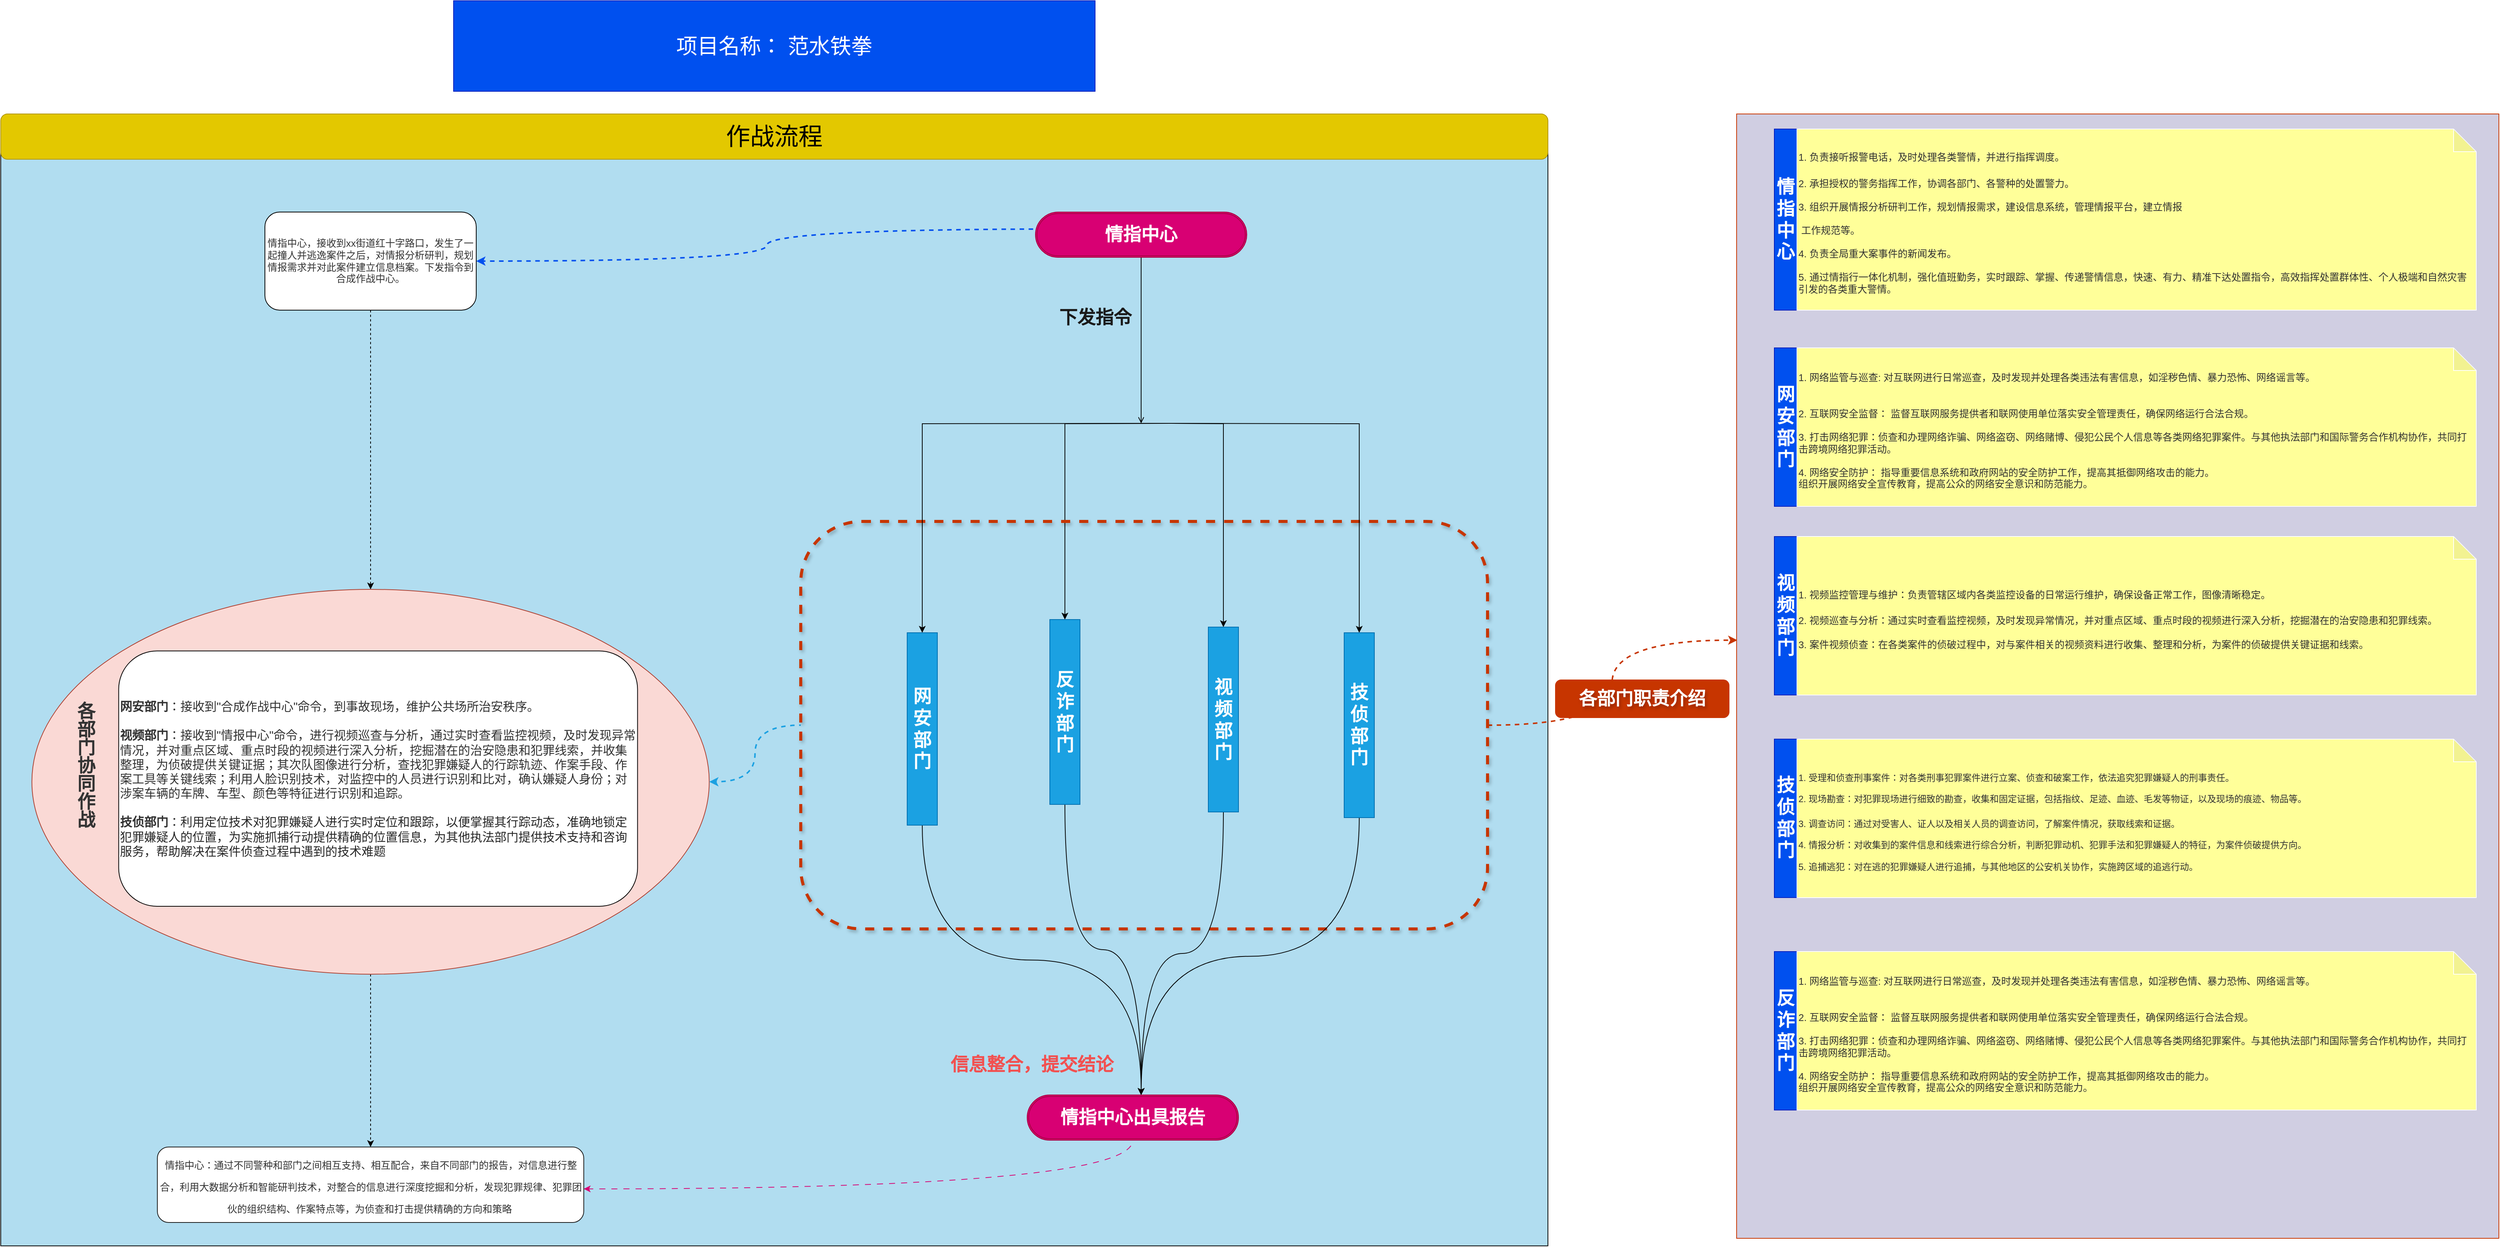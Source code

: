 <mxfile version="24.7.8">
  <diagram name="第 1 页" id="5o3OT1Kweq1s9FPgGdGW">
    <mxGraphModel dx="2505" dy="921" grid="1" gridSize="10" guides="1" tooltips="1" connect="1" arrows="1" fold="1" page="1" pageScale="1" pageWidth="827" pageHeight="1169" math="0" shadow="0">
      <root>
        <mxCell id="0" />
        <mxCell id="1" parent="0" />
        <mxCell id="SuW-aeRowbUI4IWuJljU-11" value="" style="rounded=0;whiteSpace=wrap;html=1;fillColor=#b1ddf0;strokeColor=#000000;textDirection=rtl;horizontal=0;verticalAlign=bottom;fontColor=#f25050;glass=0;" parent="1" vertex="1">
          <mxGeometry x="-130" y="240" width="2050" height="1490" as="geometry" />
        </mxCell>
        <mxCell id="SuW-aeRowbUI4IWuJljU-10" value="项目名称： 范水铁拳" style="rounded=0;whiteSpace=wrap;html=1;fillColor=#0050ef;fontColor=#ffffff;strokeColor=#001DBC;fontSize=28;" parent="1" vertex="1">
          <mxGeometry x="470" y="80" width="850" height="120" as="geometry" />
        </mxCell>
        <mxCell id="SuW-aeRowbUI4IWuJljU-12" value="&lt;font style=&quot;font-size: 32px;&quot;&gt;作战流程&lt;/font&gt;" style="rounded=1;whiteSpace=wrap;html=1;fillColor=#e3c800;fontColor=#000000;strokeColor=#B09500;fontSize=16;" parent="1" vertex="1">
          <mxGeometry x="-130" y="230" width="2050" height="60" as="geometry" />
        </mxCell>
        <mxCell id="SuW-aeRowbUI4IWuJljU-13" value="&lt;span style=&quot;color: rgb(50, 50, 50); font-family: &amp;quot;Microsoft YaHei&amp;quot;, 微软雅黑, Arial; text-align: left; background-color: rgba(255, 255, 255, 0.01);&quot;&gt;&lt;font style=&quot;font-size: 13px;&quot;&gt;情指中心，接收到xx街道红十字路口，发生了一起撞人并逃逸案件之后，对情报分析研判，规划情报需求并对此案件建立信息档案。下发指令到合成作战中心。&lt;/font&gt;&lt;/span&gt;" style="rounded=1;whiteSpace=wrap;html=1;" parent="1" vertex="1">
          <mxGeometry x="220" y="360" width="280" height="130" as="geometry" />
        </mxCell>
        <mxCell id="SuW-aeRowbUI4IWuJljU-18" value="" style="edgeStyle=orthogonalEdgeStyle;rounded=0;orthogonalLoop=1;jettySize=auto;html=1;dashed=1;curved=1;" parent="1" source="SuW-aeRowbUI4IWuJljU-13" target="SuW-aeRowbUI4IWuJljU-26" edge="1">
          <mxGeometry relative="1" as="geometry">
            <mxPoint x="405" y="650" as="targetPoint" />
            <mxPoint x="360.0" y="705" as="sourcePoint" />
          </mxGeometry>
        </mxCell>
        <mxCell id="SuW-aeRowbUI4IWuJljU-74" style="edgeStyle=orthogonalEdgeStyle;rounded=0;orthogonalLoop=1;jettySize=auto;html=1;fontFamily=Helvetica;fontSize=24;fontColor=#000000;fontStyle=1;dashed=1;" parent="1" source="SuW-aeRowbUI4IWuJljU-26" target="SuW-aeRowbUI4IWuJljU-81" edge="1">
          <mxGeometry relative="1" as="geometry">
            <mxPoint x="360" y="1500" as="targetPoint" />
          </mxGeometry>
        </mxCell>
        <mxCell id="SuW-aeRowbUI4IWuJljU-26" value="" style="ellipse;whiteSpace=wrap;html=1;fillColor=#fad9d5;strokeColor=#ae4132;" parent="1" vertex="1">
          <mxGeometry x="-88.75" y="860" width="897.5" height="510" as="geometry" />
        </mxCell>
        <mxCell id="SuW-aeRowbUI4IWuJljU-17" value="&lt;div style=&quot;font-size: 16px;&quot;&gt;&lt;font style=&quot;font-size: 16px;&quot;&gt;&lt;b style=&quot;background-color: initial; color: rgb(50, 50, 50); font-family: &amp;quot;Microsoft YaHei&amp;quot;, 微软雅黑, Arial;&quot;&gt;网安部门&lt;/b&gt;&lt;span style=&quot;background-color: initial; color: rgb(50, 50, 50); font-family: &amp;quot;Microsoft YaHei&amp;quot;, 微软雅黑, Arial;&quot;&gt;：接收到&quot;合成作战中心&quot;命令，到事故现场，维护公共场所治安秩序。&lt;/span&gt;&lt;span style=&quot;color: rgb(50, 50, 50); font-family: &amp;quot;Microsoft YaHei&amp;quot;, 微软雅黑, Arial; background-color: rgba(255, 255, 255, 0.01);&quot;&gt;&amp;nbsp; &amp;nbsp; &amp;nbsp; &amp;nbsp; &amp;nbsp; &amp;nbsp; &amp;nbsp; &amp;nbsp;&amp;nbsp;&lt;/span&gt;&lt;/font&gt;&lt;/div&gt;&lt;div style=&quot;resize: none; outline: none; color: rgb(50, 50, 50); font-family: &amp;quot;Microsoft YaHei&amp;quot;, 微软雅黑, Arial; font-size: 16px;&quot;&gt;&lt;font style=&quot;font-size: 16px;&quot;&gt;&lt;br&gt;&lt;/font&gt;&lt;/div&gt;&lt;div style=&quot;resize: none; outline: none; color: rgb(50, 50, 50); font-family: &amp;quot;Microsoft YaHei&amp;quot;, 微软雅黑, Arial; font-size: 16px;&quot;&gt;&lt;font style=&quot;font-size: 16px;&quot;&gt;&lt;font style=&quot;font-size: 16px;&quot;&gt;&lt;b&gt;视频部门&lt;/b&gt;：接收到&quot;情报中心&quot;命令，进行视频巡查与分析，通过实时查看监控视频，及时发现异常情况，并对重点区域、重点时段的视频进行深入分析，挖掘潜在的治安隐患和犯罪线索，并收集整理，为侦破提供关键证据；其次队图像&lt;/font&gt;&lt;span style=&quot;background-color: initial;&quot;&gt;进行分析，查找犯罪嫌疑人的行踪轨迹、作案手段、作案工具等关键线索；利用人脸识别技术，对监控中的人员进行识别和比对，确认嫌疑人身份；对涉案车辆的车牌、车型、颜色等特征进行识别和追踪。&lt;/span&gt;&lt;/font&gt;&lt;/div&gt;&lt;div style=&quot;resize: none; outline: none; color: rgb(50, 50, 50); font-family: &amp;quot;Microsoft YaHei&amp;quot;, 微软雅黑, Arial; font-size: 16px;&quot;&gt;&lt;font style=&quot;font-size: 16px;&quot;&gt;&lt;br&gt;&lt;/font&gt;&lt;/div&gt;&lt;div style=&quot;resize: none; outline: none; color: rgb(50, 50, 50); font-family: &amp;quot;Microsoft YaHei&amp;quot;, 微软雅黑, Arial; font-size: 16px;&quot;&gt;&lt;font style=&quot;font-size: 16px;&quot;&gt;&lt;b style=&quot;&quot;&gt;技侦部门&lt;/b&gt;：&lt;/font&gt;&lt;span style=&quot;background-color: rgb(255, 255, 255); color: rgba(0, 0, 0, 0.85); font-family: Inter, -apple-system, BlinkMacSystemFont, &amp;quot;Segoe UI&amp;quot;, &amp;quot;SF Pro SC&amp;quot;, &amp;quot;SF Pro Display&amp;quot;, &amp;quot;SF Pro Icons&amp;quot;, &amp;quot;PingFang SC&amp;quot;, &amp;quot;Hiragino Sans GB&amp;quot;, &amp;quot;Microsoft YaHei&amp;quot;, &amp;quot;Helvetica Neue&amp;quot;, Helvetica, Arial, sans-serif;&quot;&gt;利用定位技术对犯罪嫌疑人进行实时定位和跟踪，以便掌握其行踪动态，&lt;/span&gt;&lt;span style=&quot;background-color: rgb(255, 255, 255); color: rgba(0, 0, 0, 0.85); font-family: Inter, -apple-system, BlinkMacSystemFont, &amp;quot;Segoe UI&amp;quot;, &amp;quot;SF Pro SC&amp;quot;, &amp;quot;SF Pro Display&amp;quot;, &amp;quot;SF Pro Icons&amp;quot;, &amp;quot;PingFang SC&amp;quot;, &amp;quot;Hiragino Sans GB&amp;quot;, &amp;quot;Microsoft YaHei&amp;quot;, &amp;quot;Helvetica Neue&amp;quot;, Helvetica, Arial, sans-serif;&quot;&gt;准确地锁定犯罪嫌疑人的位置，为实施抓捕行动提供精确的位置信息，&lt;/span&gt;&lt;span style=&quot;background-color: rgb(255, 255, 255); color: rgba(0, 0, 0, 0.85); font-family: Inter, -apple-system, BlinkMacSystemFont, &amp;quot;Segoe UI&amp;quot;, &amp;quot;SF Pro SC&amp;quot;, &amp;quot;SF Pro Display&amp;quot;, &amp;quot;SF Pro Icons&amp;quot;, &amp;quot;PingFang SC&amp;quot;, &amp;quot;Hiragino Sans GB&amp;quot;, &amp;quot;Microsoft YaHei&amp;quot;, &amp;quot;Helvetica Neue&amp;quot;, Helvetica, Arial, sans-serif;&quot;&gt;为其他执法部门提供技术支持和咨询服务，帮助解决在案件侦查过程中遇到的技术难题&lt;/span&gt;&lt;/div&gt;" style="whiteSpace=wrap;html=1;rounded=1;align=left;" parent="1" vertex="1">
          <mxGeometry x="26.25" y="941.57" width="687.5" height="338.43" as="geometry" />
        </mxCell>
        <mxCell id="SuW-aeRowbUI4IWuJljU-28" value="各部门协同作战" style="text;strokeColor=none;fillColor=none;html=1;fontSize=24;fontStyle=1;verticalAlign=middle;align=center;fontFamily=Helvetica;fontColor=#333333;horizontal=1;textDirection=vertical-rl;" parent="1" vertex="1">
          <mxGeometry x="-50" y="1090" width="60" height="30" as="geometry" />
        </mxCell>
        <mxCell id="SuW-aeRowbUI4IWuJljU-33" style="edgeStyle=orthogonalEdgeStyle;rounded=1;orthogonalLoop=1;jettySize=auto;html=1;fontFamily=Helvetica;fontSize=24;fontColor=#000000;fontStyle=1;endArrow=open;endFill=0;curved=0;flowAnimation=0;" parent="1" source="SuW-aeRowbUI4IWuJljU-30" edge="1">
          <mxGeometry relative="1" as="geometry">
            <mxPoint x="1381" y="640" as="targetPoint" />
          </mxGeometry>
        </mxCell>
        <mxCell id="SuW-aeRowbUI4IWuJljU-47" style="edgeStyle=orthogonalEdgeStyle;rounded=0;orthogonalLoop=1;jettySize=auto;html=1;entryX=1;entryY=0.5;entryDx=0;entryDy=0;fontFamily=Helvetica;fontSize=24;fontColor=#000000;fontStyle=1;curved=1;dashed=1;flowAnimation=1;strokeColor=#0050ef;strokeWidth=2;" parent="1" target="SuW-aeRowbUI4IWuJljU-13" edge="1">
          <mxGeometry relative="1" as="geometry">
            <mxPoint x="1270" y="382.5" as="sourcePoint" />
            <mxPoint x="549" y="420" as="targetPoint" />
          </mxGeometry>
        </mxCell>
        <mxCell id="SuW-aeRowbUI4IWuJljU-30" value="情指中心" style="shape=ext;double=1;rounded=1;whiteSpace=wrap;html=1;shadow=0;glass=0;strokeColor=#A50040;align=center;verticalAlign=middle;fontFamily=Helvetica;fontSize=24;fontStyle=1;fillColor=#d80073;arcSize=50;fontColor=#ffffff;" parent="1" vertex="1">
          <mxGeometry x="1241" y="360" width="280" height="60" as="geometry" />
        </mxCell>
        <mxCell id="SuW-aeRowbUI4IWuJljU-53" style="edgeStyle=orthogonalEdgeStyle;rounded=0;orthogonalLoop=1;jettySize=auto;html=1;entryX=0.5;entryY=0;entryDx=0;entryDy=0;fontFamily=Helvetica;fontSize=24;fontColor=#000000;fontStyle=1;" parent="1" target="SuW-aeRowbUI4IWuJljU-40" edge="1">
          <mxGeometry relative="1" as="geometry">
            <mxPoint x="1420.0" y="640" as="sourcePoint" />
          </mxGeometry>
        </mxCell>
        <mxCell id="SuW-aeRowbUI4IWuJljU-54" style="edgeStyle=orthogonalEdgeStyle;rounded=0;orthogonalLoop=1;jettySize=auto;html=1;entryX=0.5;entryY=0;entryDx=0;entryDy=0;fontFamily=Helvetica;fontSize=24;fontColor=#000000;fontStyle=1;" parent="1" target="SuW-aeRowbUI4IWuJljU-41" edge="1">
          <mxGeometry relative="1" as="geometry">
            <mxPoint x="1420.0" y="640" as="sourcePoint" />
          </mxGeometry>
        </mxCell>
        <mxCell id="SuW-aeRowbUI4IWuJljU-62" style="edgeStyle=orthogonalEdgeStyle;rounded=0;orthogonalLoop=1;jettySize=auto;html=1;fontFamily=Helvetica;fontSize=24;fontColor=#000000;fontStyle=1;curved=1;dashed=1;strokeWidth=2;strokeColor=#1ba1e2;flowAnimation=1;" parent="1" source="SuW-aeRowbUI4IWuJljU-32" target="SuW-aeRowbUI4IWuJljU-26" edge="1">
          <mxGeometry relative="1" as="geometry" />
        </mxCell>
        <mxCell id="ycdbpMs0jZpuNxchBsQf-3" value="" style="edgeStyle=orthogonalEdgeStyle;rounded=0;orthogonalLoop=1;jettySize=auto;html=1;fontFamily=Helvetica;fontSize=24;fontColor=#000000;fontStyle=1;entryX=0.001;entryY=0.468;entryDx=0;entryDy=0;entryPerimeter=0;curved=1;strokeColor=#c73500;dashed=1;strokeWidth=2;" parent="1" source="SuW-aeRowbUI4IWuJljU-32" target="ycdbpMs0jZpuNxchBsQf-1" edge="1">
          <mxGeometry relative="1" as="geometry">
            <mxPoint x="2315" y="1040" as="targetPoint" />
          </mxGeometry>
        </mxCell>
        <mxCell id="SuW-aeRowbUI4IWuJljU-32" value="" style="rounded=1;whiteSpace=wrap;html=1;shadow=1;glass=0;strokeColor=#C73500;align=center;verticalAlign=middle;fontFamily=Helvetica;fontSize=24;fontColor=#000000;fontStyle=1;fillColor=none;dashed=1;strokeWidth=4;" parent="1" vertex="1">
          <mxGeometry x="930" y="770" width="910" height="540" as="geometry" />
        </mxCell>
        <mxCell id="SuW-aeRowbUI4IWuJljU-58" style="edgeStyle=orthogonalEdgeStyle;rounded=0;orthogonalLoop=1;jettySize=auto;html=1;fontFamily=Helvetica;fontSize=24;fontColor=#000000;fontStyle=1;exitX=0.5;exitY=1;exitDx=0;exitDy=0;" parent="1" target="SuW-aeRowbUI4IWuJljU-39" edge="1">
          <mxGeometry relative="1" as="geometry">
            <mxPoint x="1420" y="640" as="sourcePoint" />
          </mxGeometry>
        </mxCell>
        <mxCell id="SuW-aeRowbUI4IWuJljU-86" style="edgeStyle=orthogonalEdgeStyle;rounded=0;orthogonalLoop=1;jettySize=auto;html=1;fontFamily=Helvetica;fontSize=24;fontColor=#000000;fontStyle=1;" parent="1" target="SuW-aeRowbUI4IWuJljU-84" edge="1">
          <mxGeometry relative="1" as="geometry">
            <mxPoint x="1420.0" y="640" as="sourcePoint" />
          </mxGeometry>
        </mxCell>
        <mxCell id="SuW-aeRowbUI4IWuJljU-38" value="下发指令" style="text;strokeColor=none;fillColor=none;html=1;fontSize=24;fontStyle=1;verticalAlign=middle;align=center;fontFamily=Helvetica;fontColor=#1A1A1A;" parent="1" vertex="1">
          <mxGeometry x="1270" y="480" width="100" height="40" as="geometry" />
        </mxCell>
        <mxCell id="SuW-aeRowbUI4IWuJljU-65" style="edgeStyle=orthogonalEdgeStyle;rounded=0;orthogonalLoop=1;jettySize=auto;html=1;fontFamily=Helvetica;fontSize=24;fontColor=#000000;fontStyle=1;curved=1;exitX=0.5;exitY=1;exitDx=0;exitDy=0;" parent="1" source="SuW-aeRowbUI4IWuJljU-39" edge="1">
          <mxGeometry relative="1" as="geometry">
            <mxPoint x="1381" y="1530" as="targetPoint" />
          </mxGeometry>
        </mxCell>
        <mxCell id="SuW-aeRowbUI4IWuJljU-39" value="网安部门" style="rounded=0;whiteSpace=wrap;html=1;shadow=0;glass=0;strokeColor=#006EAF;align=center;verticalAlign=middle;fontFamily=Helvetica;fontSize=24;fontColor=#ffffff;fontStyle=1;fillColor=#1ba1e2;" parent="1" vertex="1">
          <mxGeometry x="1071" y="917.5" width="40" height="255" as="geometry" />
        </mxCell>
        <mxCell id="SuW-aeRowbUI4IWuJljU-71" style="edgeStyle=orthogonalEdgeStyle;rounded=0;orthogonalLoop=1;jettySize=auto;html=1;entryX=0.5;entryY=0;entryDx=0;entryDy=0;fontFamily=Helvetica;fontSize=24;fontColor=#000000;fontStyle=1;curved=1;exitX=0.5;exitY=1;exitDx=0;exitDy=0;" parent="1" source="SuW-aeRowbUI4IWuJljU-40" edge="1">
          <mxGeometry relative="1" as="geometry">
            <mxPoint x="1381" y="1530" as="targetPoint" />
          </mxGeometry>
        </mxCell>
        <mxCell id="SuW-aeRowbUI4IWuJljU-40" value="反诈部门" style="rounded=0;whiteSpace=wrap;html=1;shadow=0;glass=0;strokeColor=#006EAF;align=center;verticalAlign=middle;fontFamily=Helvetica;fontSize=24;fontColor=#ffffff;fontStyle=1;fillColor=#1ba1e2;" parent="1" vertex="1">
          <mxGeometry x="1260" y="900" width="40" height="245" as="geometry" />
        </mxCell>
        <mxCell id="SuW-aeRowbUI4IWuJljU-67" style="edgeStyle=orthogonalEdgeStyle;rounded=0;orthogonalLoop=1;jettySize=auto;html=1;entryX=0.5;entryY=0;entryDx=0;entryDy=0;fontFamily=Helvetica;fontSize=24;fontColor=#000000;fontStyle=1;curved=1;exitX=0.5;exitY=1;exitDx=0;exitDy=0;" parent="1" source="SuW-aeRowbUI4IWuJljU-41" edge="1">
          <mxGeometry relative="1" as="geometry">
            <mxPoint x="1381" y="1530" as="targetPoint" />
          </mxGeometry>
        </mxCell>
        <mxCell id="SuW-aeRowbUI4IWuJljU-41" value="视频部门" style="rounded=0;whiteSpace=wrap;html=1;shadow=0;glass=0;strokeColor=#006EAF;align=center;verticalAlign=middle;fontFamily=Helvetica;fontSize=24;fontColor=#ffffff;fontStyle=1;fillColor=#1ba1e2;" parent="1" vertex="1">
          <mxGeometry x="1470" y="910" width="40" height="245" as="geometry" />
        </mxCell>
        <mxCell id="SuW-aeRowbUI4IWuJljU-48" style="edgeStyle=orthogonalEdgeStyle;rounded=0;orthogonalLoop=1;jettySize=auto;html=1;exitX=0.5;exitY=1;exitDx=0;exitDy=0;fontFamily=Helvetica;fontSize=24;fontColor=#000000;fontStyle=1;" parent="1" source="SuW-aeRowbUI4IWuJljU-28" target="SuW-aeRowbUI4IWuJljU-28" edge="1">
          <mxGeometry relative="1" as="geometry" />
        </mxCell>
        <mxCell id="SuW-aeRowbUI4IWuJljU-83" style="edgeStyle=orthogonalEdgeStyle;rounded=0;orthogonalLoop=1;jettySize=auto;html=1;fontFamily=Helvetica;fontSize=24;fontColor=#000000;fontStyle=1;curved=1;dashed=1;dashPattern=8 8;flowAnimation=1;strokeColor=#d80073;exitX=0.5;exitY=1;exitDx=0;exitDy=0;entryX=1;entryY=0.555;entryDx=0;entryDy=0;entryPerimeter=0;" parent="1" source="SuW-aeRowbUI4IWuJljU-76" target="SuW-aeRowbUI4IWuJljU-81" edge="1">
          <mxGeometry relative="1" as="geometry">
            <mxPoint x="1521" y="1629.5" as="sourcePoint" />
            <mxPoint x="651" y="1668.5" as="targetPoint" />
          </mxGeometry>
        </mxCell>
        <mxCell id="SuW-aeRowbUI4IWuJljU-76" value="情指中心出具报告" style="shape=ext;double=1;rounded=1;whiteSpace=wrap;html=1;shadow=0;glass=0;strokeColor=#A50040;align=center;verticalAlign=middle;fontFamily=Helvetica;fontSize=24;fontStyle=1;fillColor=#d80073;arcSize=50;fontColor=#ffffff;" parent="1" vertex="1">
          <mxGeometry x="1230" y="1530" width="280" height="60" as="geometry" />
        </mxCell>
        <mxCell id="SuW-aeRowbUI4IWuJljU-79" value="信息整合，提交结论" style="text;strokeColor=none;fillColor=none;html=1;fontSize=24;fontStyle=1;verticalAlign=middle;align=center;fontFamily=Helvetica;fontColor=#f25050;" parent="1" vertex="1">
          <mxGeometry x="1111" y="1470" width="250" height="40" as="geometry" />
        </mxCell>
        <mxCell id="SuW-aeRowbUI4IWuJljU-81" value="&lt;span style=&quot;color: rgb(50, 50, 50); font-family: &amp;quot;Microsoft YaHei&amp;quot;, 微软雅黑, Arial; font-size: 13px; font-weight: 400; background-color: rgba(255, 255, 255, 0.01);&quot;&gt;情指中心：&lt;/span&gt;&lt;span style=&quot;color: rgb(50, 50, 50); font-family: &amp;quot;Microsoft YaHei&amp;quot;, 微软雅黑, Arial; font-size: 13px; font-weight: 400; background-color: rgba(255, 255, 255, 0.01);&quot;&gt;通过不同警种和部门之间相互支持、相互配合，来自不同部门的报告，对信息进行整合，利用大数据分析和智能研判技术，对整合的信息进行深度挖掘和分析，发现犯罪规律、犯罪团伙的组织结构、作案特点等，为侦查和打击提供精确的方向和策略&amp;nbsp;&lt;/span&gt;" style="whiteSpace=wrap;html=1;fontSize=24;fillColor=#FFFFFF;strokeColor=#1A1A1A;fontColor=#000000;rounded=1;shadow=0;glass=0;fontStyle=1;" parent="1" vertex="1">
          <mxGeometry x="77.5" y="1599" width="565" height="100" as="geometry" />
        </mxCell>
        <mxCell id="SuW-aeRowbUI4IWuJljU-88" style="edgeStyle=orthogonalEdgeStyle;rounded=0;orthogonalLoop=1;jettySize=auto;html=1;entryX=0.5;entryY=0;entryDx=0;entryDy=0;fontFamily=Helvetica;fontSize=24;fontColor=#000000;fontStyle=1;curved=1;exitX=0.5;exitY=1;exitDx=0;exitDy=0;" parent="1" source="SuW-aeRowbUI4IWuJljU-84" edge="1">
          <mxGeometry relative="1" as="geometry">
            <mxPoint x="1381" y="1530" as="targetPoint" />
          </mxGeometry>
        </mxCell>
        <mxCell id="SuW-aeRowbUI4IWuJljU-84" value="技侦部门" style="rounded=0;whiteSpace=wrap;html=1;shadow=0;glass=0;strokeColor=#006EAF;align=center;verticalAlign=middle;fontFamily=Helvetica;fontSize=24;fontColor=#ffffff;fontStyle=1;fillColor=#1ba1e2;" parent="1" vertex="1">
          <mxGeometry x="1650" y="917.5" width="40" height="245" as="geometry" />
        </mxCell>
        <mxCell id="ycdbpMs0jZpuNxchBsQf-1" value="" style="rounded=0;whiteSpace=wrap;html=1;shadow=0;glass=0;strokeColor=#c73500;align=center;verticalAlign=middle;fontFamily=Helvetica;fontSize=24;fontStyle=1;fillColor=#d0cee2;" parent="1" vertex="1">
          <mxGeometry x="2170" y="230" width="1010" height="1490" as="geometry" />
        </mxCell>
        <mxCell id="ycdbpMs0jZpuNxchBsQf-6" value="" style="group;fontSize=13;" parent="1" vertex="1" connectable="0">
          <mxGeometry x="2220" y="250" width="930" height="240" as="geometry" />
        </mxCell>
        <mxCell id="ycdbpMs0jZpuNxchBsQf-4" value="情指中心" style="rounded=0;whiteSpace=wrap;html=1;shadow=0;glass=0;strokeColor=#001DBC;align=center;verticalAlign=middle;fontFamily=Helvetica;fontSize=24;fontColor=#ffffff;fontStyle=1;fillColor=#0050ef;fillStyle=auto;" parent="ycdbpMs0jZpuNxchBsQf-6" vertex="1">
          <mxGeometry width="30" height="240" as="geometry" />
        </mxCell>
        <mxCell id="ycdbpMs0jZpuNxchBsQf-5" value="&lt;span style=&quot;color: rgb(50, 50, 50); font-family: &amp;quot;Microsoft YaHei&amp;quot;, 微软雅黑, Arial; font-size: 13px; font-weight: 400; background-color: rgba(255, 255, 255, 0.01);&quot;&gt;1. 负责接听报警电话，及时处理各类警情，并进行指挥调度。&lt;/span&gt;&lt;div style=&quot;resize: none; outline: none; font-size: 13px; color: rgb(50, 50, 50); font-family: &amp;quot;Microsoft YaHei&amp;quot;, 微软雅黑, Arial; font-weight: 400;&quot;&gt;&lt;br&gt;2. 承担授权的警务指挥工作，协调各部门、各警种的处置警力。&lt;/div&gt;&lt;div style=&quot;resize: none; outline: none; font-size: 13px; color: rgb(50, 50, 50); font-family: &amp;quot;Microsoft YaHei&amp;quot;, 微软雅黑, Arial; font-weight: 400;&quot;&gt;&lt;br&gt;3. 组织开展情报分析研判工作，规划情报需求，建设信息系统，管理情报平台，建立情报&lt;/div&gt;&lt;div style=&quot;resize: none; outline: none; font-size: 13px; color: rgb(50, 50, 50); font-family: &amp;quot;Microsoft YaHei&amp;quot;, 微软雅黑, Arial; font-weight: 400;&quot;&gt;&lt;br&gt;&lt;/div&gt;&lt;div style=&quot;resize: none; outline: none; font-size: 13px; color: rgb(50, 50, 50); font-family: &amp;quot;Microsoft YaHei&amp;quot;, 微软雅黑, Arial; font-weight: 400;&quot;&gt;&amp;nbsp;工作规范等。&lt;/div&gt;&lt;div style=&quot;resize: none; outline: none; font-size: 13px; color: rgb(50, 50, 50); font-family: &amp;quot;Microsoft YaHei&amp;quot;, 微软雅黑, Arial; font-weight: 400;&quot;&gt;&lt;br&gt;&lt;/div&gt;&lt;div style=&quot;resize: none; outline: none; font-size: 13px; color: rgb(50, 50, 50); font-family: &amp;quot;Microsoft YaHei&amp;quot;, 微软雅黑, Arial; font-weight: 400;&quot;&gt;4. 负责全局重大案事件的新闻发布。&lt;/div&gt;&lt;div style=&quot;resize: none; outline: none; font-size: 13px; color: rgb(50, 50, 50); font-family: &amp;quot;Microsoft YaHei&amp;quot;, 微软雅黑, Arial; font-weight: 400;&quot;&gt;&lt;br&gt;&lt;/div&gt;&lt;div style=&quot;resize: none; outline: none; font-size: 13px; color: rgb(50, 50, 50); font-family: &amp;quot;Microsoft YaHei&amp;quot;, 微软雅黑, Arial; font-weight: 400;&quot;&gt;5. 通过情指行一体化机制，强化值班勤务，实时跟踪、掌握、传递警情信息，快速、有力、精准下达处置指令，高效指挥处置群体性、个人极端和自然灾害引发的各类重大警情。&lt;/div&gt;" style="shape=note;whiteSpace=wrap;html=1;backgroundOutline=1;darkOpacity=0.05;rounded=1;shadow=0;glass=0;strokeColor=#FFFFFF;align=left;verticalAlign=middle;fontFamily=Helvetica;fontSize=24;fontColor=#000000;fontStyle=1;fillColor=#FFFF99;" parent="ycdbpMs0jZpuNxchBsQf-6" vertex="1">
          <mxGeometry x="30" width="900" height="240" as="geometry" />
        </mxCell>
        <mxCell id="ycdbpMs0jZpuNxchBsQf-16" value="" style="group;fontSize=13;" parent="1" vertex="1" connectable="0">
          <mxGeometry x="2220" y="790" width="930" height="210" as="geometry" />
        </mxCell>
        <mxCell id="ycdbpMs0jZpuNxchBsQf-17" value="视频部门" style="rounded=0;whiteSpace=wrap;html=1;shadow=0;glass=0;strokeColor=#001DBC;align=center;verticalAlign=middle;fontFamily=Helvetica;fontSize=24;fontColor=#ffffff;fontStyle=1;fillColor=#0050ef;fillStyle=auto;" parent="ycdbpMs0jZpuNxchBsQf-16" vertex="1">
          <mxGeometry width="30" height="210" as="geometry" />
        </mxCell>
        <mxCell id="ycdbpMs0jZpuNxchBsQf-18" value="&lt;span style=&quot;color: rgb(50, 50, 50); font-family: &amp;quot;Microsoft YaHei&amp;quot;, 微软雅黑, Arial; font-size: 13px; font-weight: 400; background-color: rgba(255, 255, 255, 0.01);&quot;&gt;1. 视频监控管理与维护：负责管辖区域内各类监控设备的日常运行维护，确保设备正常工作，图像清晰稳定。&lt;/span&gt;&lt;div style=&quot;resize: none; outline: none; font-size: 13px; color: rgb(50, 50, 50); font-family: &amp;quot;Microsoft YaHei&amp;quot;, 微软雅黑, Arial; font-weight: 400;&quot;&gt;&lt;br&gt;2. 视频巡查与分析：通过实时查看监控视频，及时发现异常情况，并对重点区域、重点时段的视频进行深入分析，挖掘潜在的治安隐患和犯罪线索。&lt;/div&gt;&lt;div style=&quot;resize: none; outline: none; font-size: 13px; color: rgb(50, 50, 50); font-family: &amp;quot;Microsoft YaHei&amp;quot;, 微软雅黑, Arial; font-weight: 400;&quot;&gt;&lt;br&gt;3. 案件视频侦查：在各类案件的侦破过程中，对与案件相关的视频资料进行收集、整理和分析，为案件的侦破提供关键证据和线索。&lt;/div&gt;" style="shape=note;whiteSpace=wrap;html=1;backgroundOutline=1;darkOpacity=0.05;rounded=1;shadow=0;glass=0;strokeColor=#FFFFFF;align=left;verticalAlign=middle;fontFamily=Helvetica;fontSize=24;fontColor=#000000;fontStyle=1;fillColor=#FFFF99;" parent="ycdbpMs0jZpuNxchBsQf-16" vertex="1">
          <mxGeometry x="30" width="900" height="210" as="geometry" />
        </mxCell>
        <mxCell id="ycdbpMs0jZpuNxchBsQf-23" value="" style="group;fontSize=13;" parent="1" vertex="1" connectable="0">
          <mxGeometry x="2220" y="1058.44" width="930" height="210" as="geometry" />
        </mxCell>
        <mxCell id="ycdbpMs0jZpuNxchBsQf-24" value="技侦部门" style="rounded=0;whiteSpace=wrap;html=1;shadow=0;glass=0;strokeColor=#001DBC;align=center;verticalAlign=middle;fontFamily=Helvetica;fontSize=24;fontColor=#ffffff;fontStyle=1;fillColor=#0050ef;fillStyle=auto;" parent="ycdbpMs0jZpuNxchBsQf-23" vertex="1">
          <mxGeometry width="30" height="210" as="geometry" />
        </mxCell>
        <mxCell id="ycdbpMs0jZpuNxchBsQf-25" value="&lt;span style=&quot;color: rgb(50, 50, 50); font-family: &amp;quot;Microsoft YaHei&amp;quot;, 微软雅黑, Arial; font-size: 12px; font-weight: 400; background-color: rgba(255, 255, 255, 0.01);&quot;&gt;1. 受理和侦查刑事案件：对各类刑事犯罪案件进行立案、侦查和破案工作，依法追究犯罪嫌疑人的刑事责任。&lt;/span&gt;&lt;br style=&quot;color: rgb(50, 50, 50); font-family: &amp;quot;Microsoft YaHei&amp;quot;, 微软雅黑, Arial; font-size: 12px; font-weight: 400;&quot;&gt;&lt;span style=&quot;color: rgb(50, 50, 50); font-family: &amp;quot;Microsoft YaHei&amp;quot;, 微软雅黑, Arial; font-size: 12px; font-weight: 400; background-color: rgba(255, 255, 255, 0.01);&quot;&gt;2. 现场勘查：对犯罪现场进行细致的勘查，收集和固定证据，包括指纹、足迹、血迹、毛发等物证，以及现场的痕迹、物品等。&lt;/span&gt;&lt;div style=&quot;resize: none; outline: none; font-size: 12px; color: rgb(50, 50, 50); font-family: &amp;quot;Microsoft YaHei&amp;quot;, 微软雅黑, Arial; font-weight: 400;&quot;&gt;&lt;br&gt;3. 调查访问：通过对受害人、证人以及相关人员的调查访问，了解案件情况，获取线索和证据。&lt;/div&gt;&lt;div style=&quot;resize: none; outline: none; font-size: 12px; color: rgb(50, 50, 50); font-family: &amp;quot;Microsoft YaHei&amp;quot;, 微软雅黑, Arial; font-weight: 400;&quot;&gt;&lt;br&gt;4. 情报分析：对收集到的案件信息和线索进行综合分析，判断犯罪动机、犯罪手法和犯罪嫌疑人的特征，为案件侦破提供方向。&lt;/div&gt;&lt;div style=&quot;resize: none; outline: none; font-size: 12px; color: rgb(50, 50, 50); font-family: &amp;quot;Microsoft YaHei&amp;quot;, 微软雅黑, Arial; font-weight: 400;&quot;&gt;&lt;br&gt;5. 追捕逃犯：对在逃的犯罪嫌疑人进行追捕，与其他地区的公安机关协作，实施跨区域的追逃行动。&lt;/div&gt;" style="shape=note;whiteSpace=wrap;html=1;backgroundOutline=1;darkOpacity=0.05;rounded=1;shadow=0;glass=0;strokeColor=#FFFFFF;align=left;verticalAlign=middle;fontFamily=Helvetica;fontSize=24;fontColor=#000000;fontStyle=1;fillColor=#FFFF99;" parent="ycdbpMs0jZpuNxchBsQf-23" vertex="1">
          <mxGeometry x="30" width="900" height="210" as="geometry" />
        </mxCell>
        <mxCell id="ycdbpMs0jZpuNxchBsQf-26" value="" style="group;fontSize=13;" parent="1" vertex="1" connectable="0">
          <mxGeometry x="2220" y="540" width="930" height="210" as="geometry" />
        </mxCell>
        <mxCell id="ycdbpMs0jZpuNxchBsQf-27" value="网安部门" style="rounded=0;whiteSpace=wrap;html=1;shadow=0;glass=0;strokeColor=#001DBC;align=center;verticalAlign=middle;fontFamily=Helvetica;fontSize=24;fontColor=#ffffff;fontStyle=1;fillColor=#0050ef;fillStyle=auto;" parent="ycdbpMs0jZpuNxchBsQf-26" vertex="1">
          <mxGeometry width="30" height="210" as="geometry" />
        </mxCell>
        <mxCell id="ycdbpMs0jZpuNxchBsQf-28" value="&lt;span style=&quot;color: rgb(50, 50, 50); font-family: &amp;quot;Microsoft YaHei&amp;quot;, 微软雅黑, Arial; font-size: 13px; font-weight: 400; background-color: rgba(255, 255, 255, 0.01);&quot;&gt;1. 网络监管与巡查: 对互联网进行日常巡查，及时发现并处理各类违法有害信息，如淫秽色情、暴力恐怖、网络谣言等。&lt;/span&gt;&lt;br style=&quot;color: rgb(50, 50, 50); font-family: &amp;quot;Microsoft YaHei&amp;quot;, 微软雅黑, Arial; font-size: 13px; font-weight: 400;&quot;&gt;&lt;br style=&quot;color: rgb(50, 50, 50); font-family: &amp;quot;Microsoft YaHei&amp;quot;, 微软雅黑, Arial; font-size: 13px; font-weight: 400;&quot;&gt;&lt;div style=&quot;resize: none; outline: none; font-size: 13px; color: rgb(50, 50, 50); font-family: &amp;quot;Microsoft YaHei&amp;quot;, 微软雅黑, Arial; font-weight: 400;&quot;&gt;2. 互联网安全监督： 监督互联网服务提供者和联网使用单位落实安全管理责任，确保网络运行合法合规。&lt;/div&gt;&lt;div style=&quot;resize: none; outline: none; font-size: 13px; color: rgb(50, 50, 50); font-family: &amp;quot;Microsoft YaHei&amp;quot;, 微软雅黑, Arial; font-weight: 400;&quot;&gt;&lt;br&gt;3. 打击网络犯罪：侦查和办理网络诈骗、网络盗窃、网络赌博、侵犯公民个人信息等各类网络犯罪案件。与其他执法部门和国际警务合作机构协作，共同打击跨境网络犯罪活动。&lt;br&gt;&lt;br&gt;&lt;/div&gt;&lt;div style=&quot;resize: none; outline: none; font-size: 13px; color: rgb(50, 50, 50); font-family: &amp;quot;Microsoft YaHei&amp;quot;, 微软雅黑, Arial; font-weight: 400;&quot;&gt;4. 网络安全防护：&amp;nbsp;&lt;span style=&quot;font-size: inherit;&quot;&gt;指导重要信息系统和政府网站的安全防护工作，提高其抵御网络攻击的能力。&lt;/span&gt;&lt;br&gt;&lt;/div&gt;&lt;div style=&quot;resize: none; outline: none; font-size: 13px; color: rgb(50, 50, 50); font-family: &amp;quot;Microsoft YaHei&amp;quot;, 微软雅黑, Arial; font-weight: 400;&quot;&gt;组织开展网络安全宣传教育，提高公众的网络安全意识和防范能力。&lt;/div&gt;" style="shape=note;whiteSpace=wrap;html=1;backgroundOutline=1;darkOpacity=0.05;rounded=1;shadow=0;glass=0;strokeColor=#FFFFFF;align=left;verticalAlign=middle;fontFamily=Helvetica;fontSize=24;fontColor=#000000;fontStyle=1;fillColor=#FFFF99;" parent="ycdbpMs0jZpuNxchBsQf-26" vertex="1">
          <mxGeometry x="30" width="900" height="210" as="geometry" />
        </mxCell>
        <mxCell id="ycdbpMs0jZpuNxchBsQf-29" value="各部门职责介绍" style="rounded=1;whiteSpace=wrap;html=1;shadow=0;glass=0;strokeColor=#C73500;align=center;verticalAlign=middle;fontFamily=Helvetica;fontSize=24;fontColor=#FFFFFF;fontStyle=1;fillColor=#c73500;textShadow=1;" parent="1" vertex="1">
          <mxGeometry x="1930" y="980" width="230" height="50" as="geometry" />
        </mxCell>
        <mxCell id="lQ6mFZz_9Bov2_3zsN5q-3" value="" style="group;fontSize=13;" vertex="1" connectable="0" parent="1">
          <mxGeometry x="2220" y="1340" width="930" height="210" as="geometry" />
        </mxCell>
        <mxCell id="lQ6mFZz_9Bov2_3zsN5q-4" value="反诈部门" style="rounded=0;whiteSpace=wrap;html=1;shadow=0;glass=0;strokeColor=#001DBC;align=center;verticalAlign=middle;fontFamily=Helvetica;fontSize=24;fontColor=#ffffff;fontStyle=1;fillColor=#0050ef;fillStyle=auto;" vertex="1" parent="lQ6mFZz_9Bov2_3zsN5q-3">
          <mxGeometry width="30" height="210" as="geometry" />
        </mxCell>
        <mxCell id="lQ6mFZz_9Bov2_3zsN5q-5" value="&lt;span style=&quot;color: rgb(50, 50, 50); font-family: &amp;quot;Microsoft YaHei&amp;quot;, 微软雅黑, Arial; font-size: 13px; font-weight: 400; background-color: rgba(255, 255, 255, 0.01);&quot;&gt;1. 网络监管与巡查: 对互联网进行日常巡查，及时发现并处理各类违法有害信息，如淫秽色情、暴力恐怖、网络谣言等。&lt;/span&gt;&lt;br style=&quot;color: rgb(50, 50, 50); font-family: &amp;quot;Microsoft YaHei&amp;quot;, 微软雅黑, Arial; font-size: 13px; font-weight: 400;&quot;&gt;&lt;br style=&quot;color: rgb(50, 50, 50); font-family: &amp;quot;Microsoft YaHei&amp;quot;, 微软雅黑, Arial; font-size: 13px; font-weight: 400;&quot;&gt;&lt;div style=&quot;resize: none; outline: none; font-size: 13px; color: rgb(50, 50, 50); font-family: &amp;quot;Microsoft YaHei&amp;quot;, 微软雅黑, Arial; font-weight: 400;&quot;&gt;2. 互联网安全监督： 监督互联网服务提供者和联网使用单位落实安全管理责任，确保网络运行合法合规。&lt;/div&gt;&lt;div style=&quot;resize: none; outline: none; font-size: 13px; color: rgb(50, 50, 50); font-family: &amp;quot;Microsoft YaHei&amp;quot;, 微软雅黑, Arial; font-weight: 400;&quot;&gt;&lt;br&gt;3. 打击网络犯罪：侦查和办理网络诈骗、网络盗窃、网络赌博、侵犯公民个人信息等各类网络犯罪案件。与其他执法部门和国际警务合作机构协作，共同打击跨境网络犯罪活动。&lt;br&gt;&lt;br&gt;&lt;/div&gt;&lt;div style=&quot;resize: none; outline: none; font-size: 13px; color: rgb(50, 50, 50); font-family: &amp;quot;Microsoft YaHei&amp;quot;, 微软雅黑, Arial; font-weight: 400;&quot;&gt;4. 网络安全防护：&amp;nbsp;&lt;span style=&quot;font-size: inherit;&quot;&gt;指导重要信息系统和政府网站的安全防护工作，提高其抵御网络攻击的能力。&lt;/span&gt;&lt;br&gt;&lt;/div&gt;&lt;div style=&quot;resize: none; outline: none; font-size: 13px; color: rgb(50, 50, 50); font-family: &amp;quot;Microsoft YaHei&amp;quot;, 微软雅黑, Arial; font-weight: 400;&quot;&gt;组织开展网络安全宣传教育，提高公众的网络安全意识和防范能力。&lt;/div&gt;" style="shape=note;whiteSpace=wrap;html=1;backgroundOutline=1;darkOpacity=0.05;rounded=1;shadow=0;glass=0;strokeColor=#FFFFFF;align=left;verticalAlign=middle;fontFamily=Helvetica;fontSize=24;fontColor=#000000;fontStyle=1;fillColor=#FFFF99;" vertex="1" parent="lQ6mFZz_9Bov2_3zsN5q-3">
          <mxGeometry x="30" width="900" height="210" as="geometry" />
        </mxCell>
      </root>
    </mxGraphModel>
  </diagram>
</mxfile>
